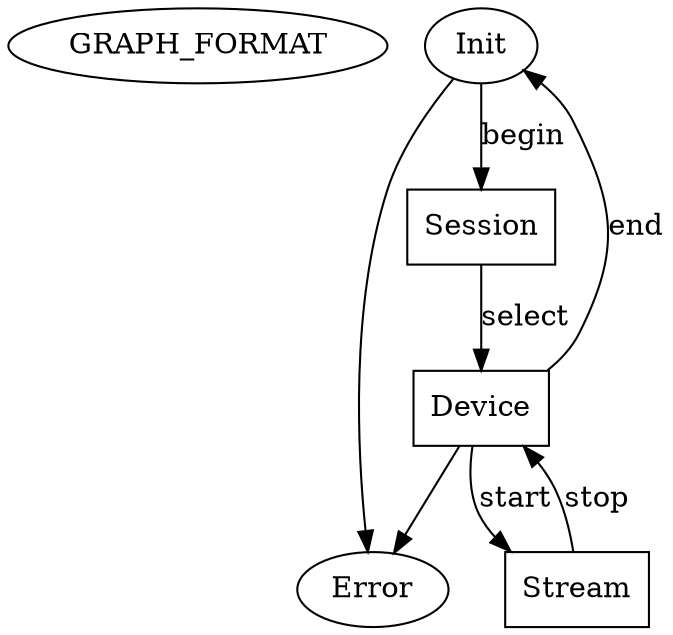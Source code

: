 
#include "doc/graphs/header.dot"

digraph graphname {
    GRAPH_FORMAT;

    Init    [];
    Error   [];
    Session [shape="rect"];
    Device  [shape="rect"];
    Stream  [shape="rect"];

    Init -> Session   [label = "begin"];

    Session -> Device [label = "select"];
    Device -> Init    [label = "end"];
    Device -> Stream  [label = "start"];
    Stream -> Device  [label = "stop"];

    Init -> Error;
    // Stream -> Error [style="invisible", arrowhead="none"];
    Device -> Error;      
}

